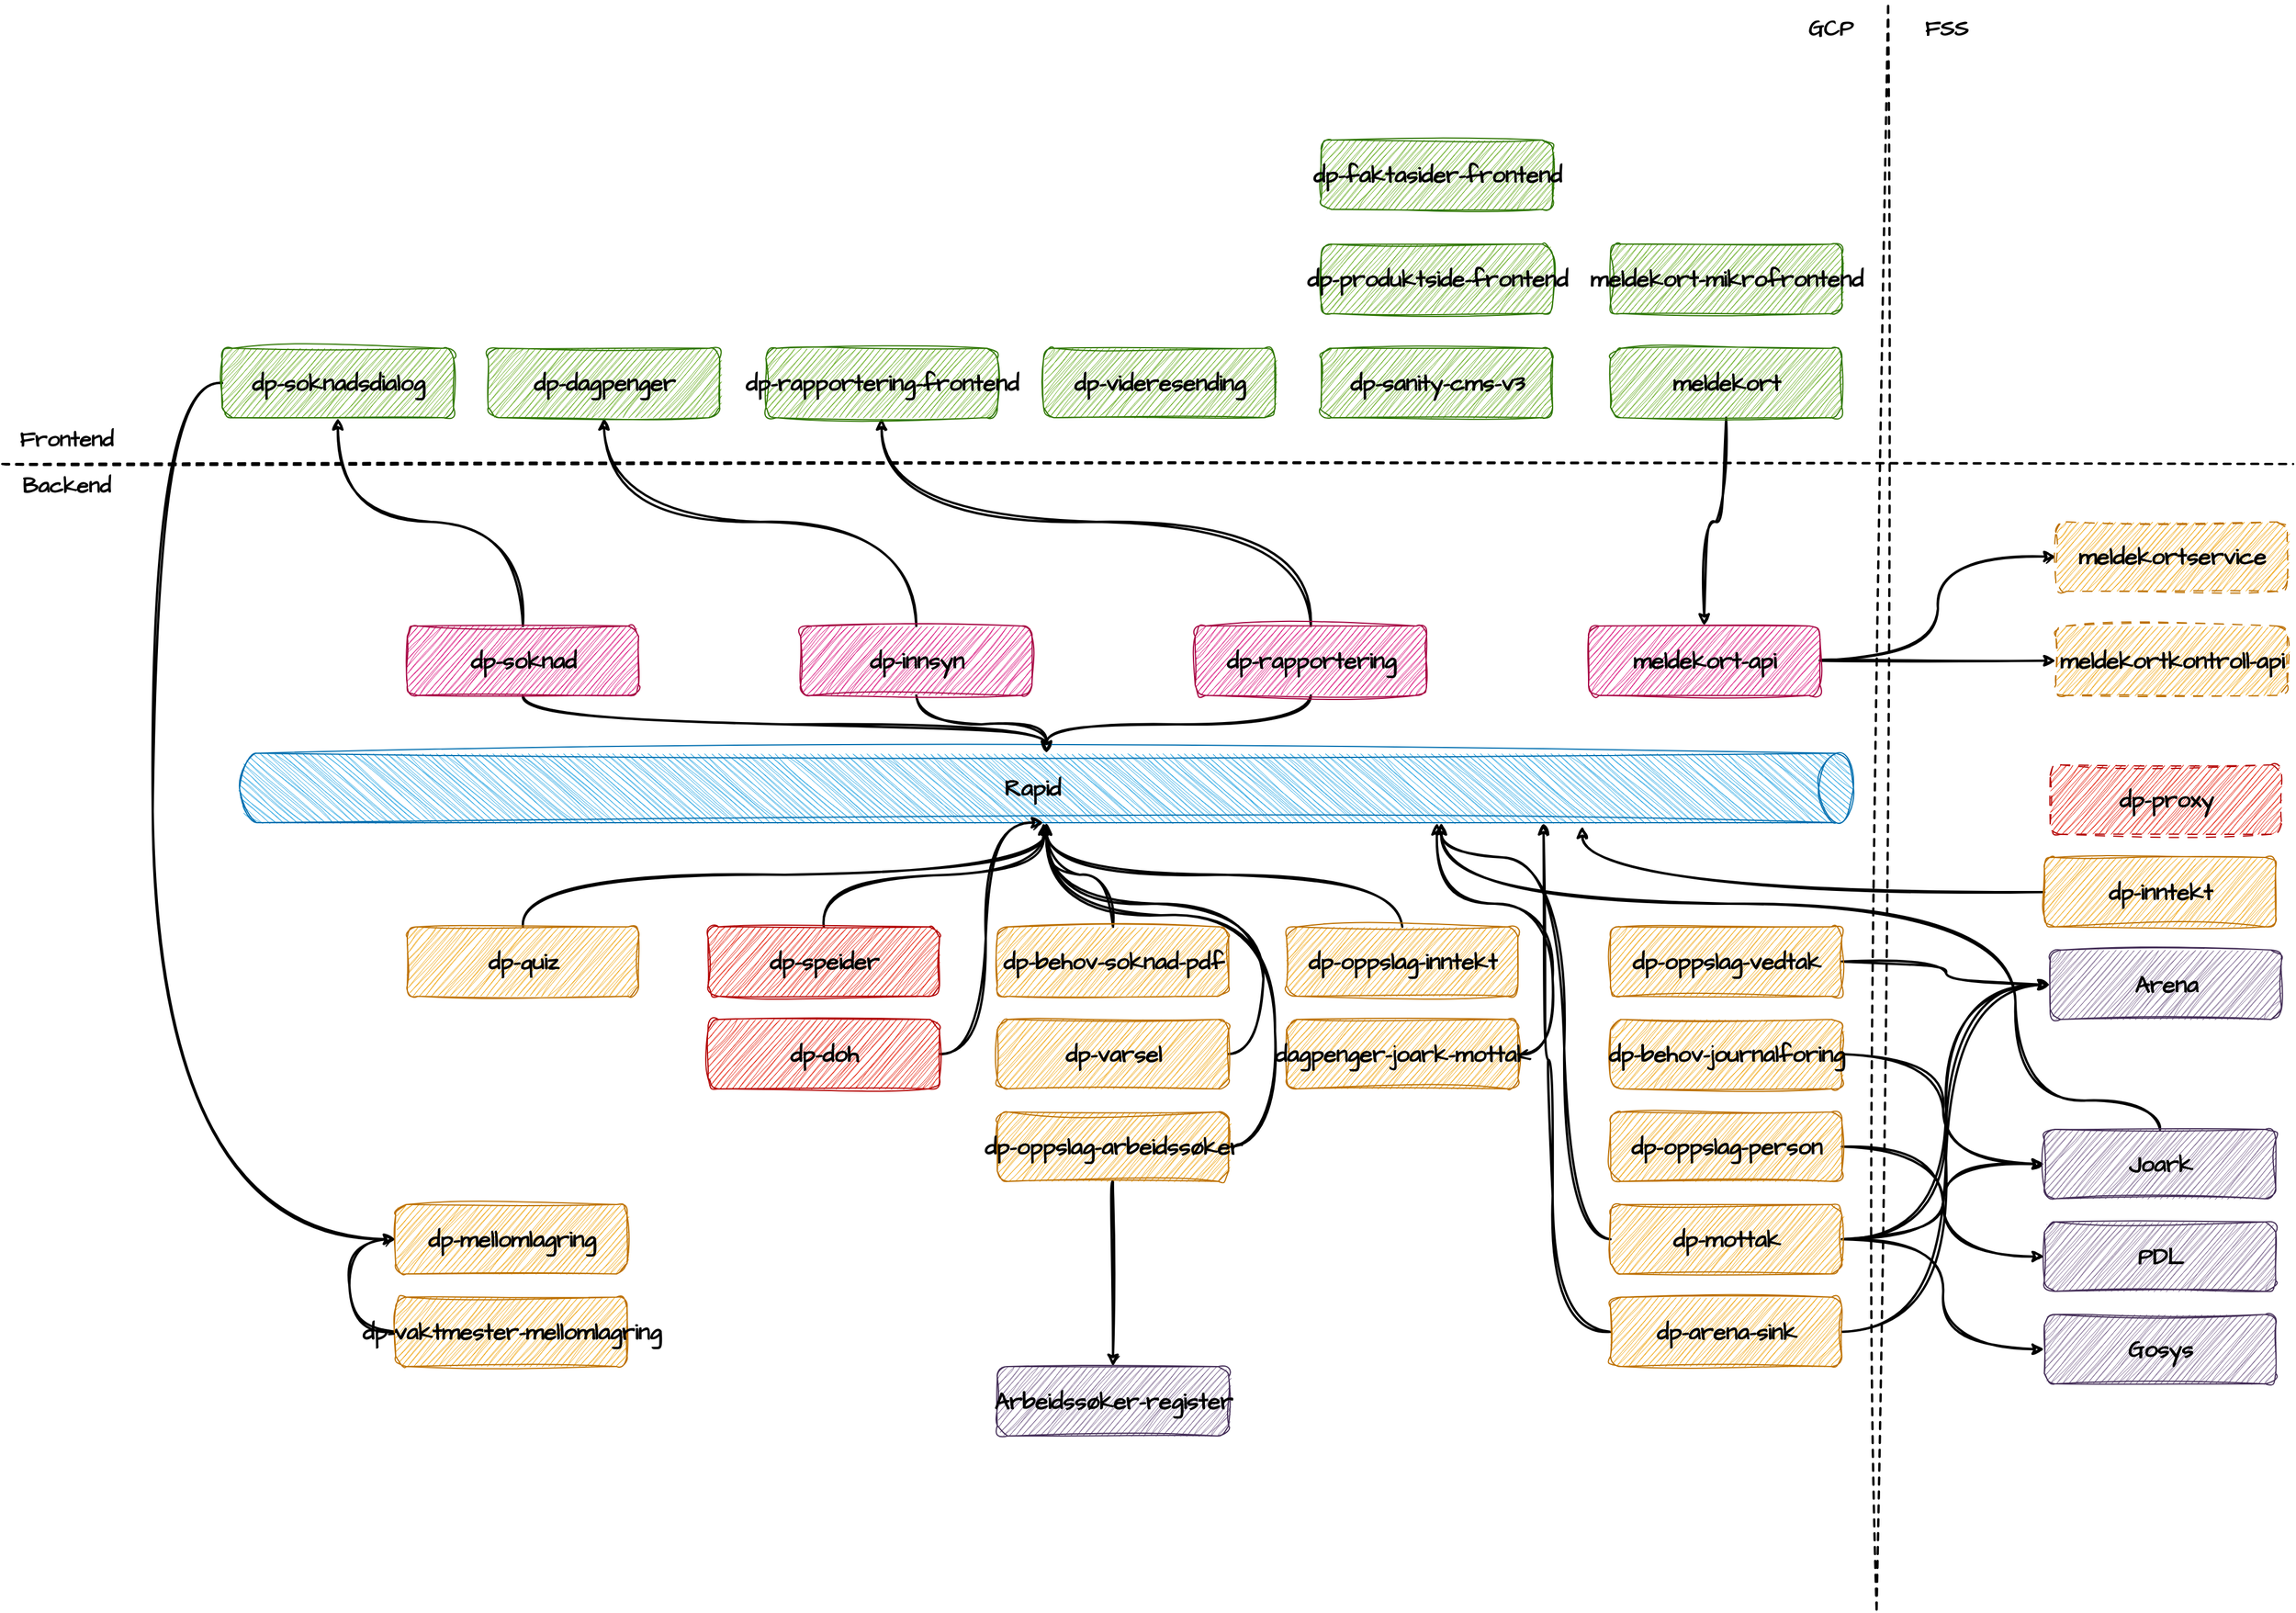 <mxfile pages="1">
    <diagram id="-Lch-_9MEjzNEEFxBhNr" name="Page-1">
        <mxGraphModel dx="3984" dy="2029" grid="1" gridSize="10" guides="1" tooltips="1" connect="1" arrows="1" fold="1" page="1" pageScale="1" pageWidth="827" pageHeight="1169" math="0" shadow="0">
            <root>
                <mxCell id="0"/>
                <mxCell id="1" parent="0"/>
                <mxCell id="87" style="edgeStyle=orthogonalEdgeStyle;curved=1;html=1;entryX=0;entryY=0.5;entryDx=0;entryDy=0;strokeWidth=2;fontSize=20;exitX=0;exitY=0.5;exitDx=0;exitDy=0;sketch=1;curveFitting=1;jiggle=2;fontColor=default;labelBackgroundColor=none;fontFamily=Architects Daughter;fontSource=https%3A%2F%2Ffonts.googleapis.com%2Fcss%3Ffamily%3DArchitects%2BDaughter;" parent="1" source="2" target="13" edge="1">
                    <mxGeometry relative="1" as="geometry">
                        <Array as="points">
                            <mxPoint x="-200" y="-70"/>
                            <mxPoint x="-200" y="670"/>
                        </Array>
                    </mxGeometry>
                </mxCell>
                <mxCell id="2" value="dp-soknadsdialog" style="rounded=1;html=1;fillColor=#60a917;fontColor=default;strokeColor=#2D7600;fontSize=20;fontStyle=1;sketch=1;curveFitting=1;jiggle=2;labelBackgroundColor=none;fontFamily=Architects Daughter;fontSource=https%3A%2F%2Ffonts.googleapis.com%2Fcss%3Ffamily%3DArchitects%2BDaughter;" parent="1" vertex="1">
                    <mxGeometry x="-140" y="-100" width="200" height="60" as="geometry"/>
                </mxCell>
                <mxCell id="16" style="edgeStyle=orthogonalEdgeStyle;shape=connector;curved=1;rounded=1;html=1;labelBackgroundColor=none;strokeColor=default;fontFamily=Architects Daughter;fontSize=14;fontColor=default;endArrow=classic;fontStyle=1;strokeWidth=2;sketch=1;curveFitting=1;jiggle=2;fontSource=https%3A%2F%2Ffonts.googleapis.com%2Fcss%3Ffamily%3DArchitects%2BDaughter;" parent="1" source="3" target="15" edge="1">
                    <mxGeometry relative="1" as="geometry"/>
                </mxCell>
                <mxCell id="94" style="edgeStyle=orthogonalEdgeStyle;curved=1;html=1;entryX=0.5;entryY=1;entryDx=0;entryDy=0;strokeWidth=2;fontSize=20;sketch=1;curveFitting=1;jiggle=2;fontColor=default;labelBackgroundColor=none;fontFamily=Architects Daughter;fontSource=https%3A%2F%2Ffonts.googleapis.com%2Fcss%3Ffamily%3DArchitects%2BDaughter;" parent="1" source="3" target="2" edge="1">
                    <mxGeometry relative="1" as="geometry"/>
                </mxCell>
                <mxCell id="3" value="dp-soknad" style="html=1;rounded=1;fillColor=#d80073;fontColor=default;strokeColor=#A50040;fontSize=20;fontStyle=1;sketch=1;curveFitting=1;jiggle=2;labelBackgroundColor=none;fontFamily=Architects Daughter;fontSource=https%3A%2F%2Ffonts.googleapis.com%2Fcss%3Ffamily%3DArchitects%2BDaughter;" parent="1" vertex="1">
                    <mxGeometry x="20" y="140" width="200" height="60" as="geometry"/>
                </mxCell>
                <mxCell id="93" style="edgeStyle=orthogonalEdgeStyle;curved=1;html=1;strokeWidth=2;fontSize=20;sketch=1;curveFitting=1;jiggle=2;fontColor=default;labelBackgroundColor=none;fontFamily=Architects Daughter;fontSource=https%3A%2F%2Ffonts.googleapis.com%2Fcss%3Ffamily%3DArchitects%2BDaughter;" parent="1" source="5" target="15" edge="1">
                    <mxGeometry relative="1" as="geometry"/>
                </mxCell>
                <mxCell id="5" value="dp-quiz" style="html=1;rounded=1;fillColor=#f0a30a;fontColor=default;strokeColor=#BD7000;fontSize=20;fontStyle=1;sketch=1;curveFitting=1;jiggle=2;labelBackgroundColor=none;fontFamily=Architects Daughter;fontSource=https%3A%2F%2Ffonts.googleapis.com%2Fcss%3Ffamily%3DArchitects%2BDaughter;" parent="1" vertex="1">
                    <mxGeometry x="20" y="400" width="200" height="60" as="geometry"/>
                </mxCell>
                <mxCell id="19" style="edgeStyle=orthogonalEdgeStyle;shape=connector;curved=1;rounded=1;html=1;entryX=1;entryY=0.5;entryDx=0;entryDy=0;entryPerimeter=0;labelBackgroundColor=none;strokeColor=default;fontFamily=Architects Daughter;fontSize=14;fontColor=default;endArrow=classic;fontStyle=1;strokeWidth=2;sketch=1;curveFitting=1;jiggle=2;fontSource=https%3A%2F%2Ffonts.googleapis.com%2Fcss%3Ffamily%3DArchitects%2BDaughter;" parent="1" source="7" target="15" edge="1">
                    <mxGeometry relative="1" as="geometry"/>
                </mxCell>
                <mxCell id="7" value="dp-behov-soknad-pdf" style="html=1;rounded=1;fillColor=#f0a30a;fontColor=default;strokeColor=#BD7000;fontSize=20;fontStyle=1;sketch=1;curveFitting=1;jiggle=2;labelBackgroundColor=none;fontFamily=Architects Daughter;fontSource=https%3A%2F%2Ffonts.googleapis.com%2Fcss%3Ffamily%3DArchitects%2BDaughter;" parent="1" vertex="1">
                    <mxGeometry x="530" y="400" width="200" height="60" as="geometry"/>
                </mxCell>
                <mxCell id="18" style="edgeStyle=orthogonalEdgeStyle;shape=connector;curved=1;rounded=1;html=1;entryX=1;entryY=0.5;entryDx=0;entryDy=0;entryPerimeter=0;labelBackgroundColor=none;strokeColor=default;fontFamily=Architects Daughter;fontSize=14;fontColor=default;endArrow=classic;fontStyle=1;startArrow=none;strokeWidth=2;sketch=1;curveFitting=1;jiggle=2;fontSource=https%3A%2F%2Ffonts.googleapis.com%2Fcss%3Ffamily%3DArchitects%2BDaughter;" parent="1" source="34" target="15" edge="1">
                    <mxGeometry relative="1" as="geometry"/>
                </mxCell>
                <mxCell id="84" style="edgeStyle=orthogonalEdgeStyle;curved=1;html=1;entryX=0;entryY=0.5;entryDx=0;entryDy=0;strokeWidth=2;fontSize=20;sketch=1;curveFitting=1;jiggle=2;fontColor=default;labelBackgroundColor=none;fontFamily=Architects Daughter;fontSource=https%3A%2F%2Ffonts.googleapis.com%2Fcss%3Ffamily%3DArchitects%2BDaughter;" parent="1" source="12" target="25" edge="1">
                    <mxGeometry relative="1" as="geometry"/>
                </mxCell>
                <mxCell id="12" value="dp-behov-journalforing" style="html=1;rounded=1;fillColor=#f0a30a;fontColor=default;strokeColor=#BD7000;fontSize=20;fontStyle=1;sketch=1;curveFitting=1;jiggle=2;labelBackgroundColor=none;fontFamily=Architects Daughter;fontSource=https%3A%2F%2Ffonts.googleapis.com%2Fcss%3Ffamily%3DArchitects%2BDaughter;" parent="1" vertex="1">
                    <mxGeometry x="1060" y="480" width="200" height="60" as="geometry"/>
                </mxCell>
                <mxCell id="13" value="dp-mellomlagring" style="html=1;rounded=1;fillColor=#f0a30a;fontColor=default;strokeColor=#BD7000;fontSize=20;fontStyle=1;sketch=1;curveFitting=1;jiggle=2;labelBackgroundColor=none;fontFamily=Architects Daughter;fontSource=https%3A%2F%2Ffonts.googleapis.com%2Fcss%3Ffamily%3DArchitects%2BDaughter;" parent="1" vertex="1">
                    <mxGeometry x="10" y="640" width="200" height="60" as="geometry"/>
                </mxCell>
                <mxCell id="15" value="Rapid" style="shape=cylinder3;html=1;boundedLbl=1;backgroundOutline=1;size=15;fontFamily=Architects Daughter;fontSize=20;rotation=90;horizontal=0;fillColor=#1ba1e2;strokeColor=#006EAF;fontColor=default;fontStyle=1;sketch=1;curveFitting=1;jiggle=2;labelBackgroundColor=none;fontSource=https%3A%2F%2Ffonts.googleapis.com%2Fcss%3Ffamily%3DArchitects%2BDaughter;" parent="1" vertex="1">
                    <mxGeometry x="542.5" y="-417.5" width="60" height="1395" as="geometry"/>
                </mxCell>
                <mxCell id="102" style="edgeStyle=orthogonalEdgeStyle;curved=1;html=1;entryX=1;entryY=0;entryDx=0;entryDy=356.25;entryPerimeter=0;strokeWidth=2;exitX=0;exitY=0.5;exitDx=0;exitDy=0;sketch=1;curveFitting=1;jiggle=2;fontColor=default;labelBackgroundColor=none;fontFamily=Architects Daughter;fontSource=https%3A%2F%2Ffonts.googleapis.com%2Fcss%3Ffamily%3DArchitects%2BDaughter;" parent="1" source="22" target="15" edge="1">
                    <mxGeometry relative="1" as="geometry">
                        <Array as="points">
                            <mxPoint x="1020" y="670"/>
                            <mxPoint x="1020" y="340"/>
                            <mxPoint x="914" y="340"/>
                        </Array>
                    </mxGeometry>
                </mxCell>
                <mxCell id="105" style="edgeStyle=orthogonalEdgeStyle;curved=1;html=1;entryX=0;entryY=0.5;entryDx=0;entryDy=0;strokeWidth=2;sketch=1;curveFitting=1;jiggle=2;fontColor=default;labelBackgroundColor=none;fontFamily=Architects Daughter;fontSource=https%3A%2F%2Ffonts.googleapis.com%2Fcss%3Ffamily%3DArchitects%2BDaughter;" parent="1" source="22" target="24" edge="1">
                    <mxGeometry relative="1" as="geometry"/>
                </mxCell>
                <mxCell id="106" style="edgeStyle=orthogonalEdgeStyle;curved=1;html=1;entryX=0;entryY=0.5;entryDx=0;entryDy=0;strokeWidth=2;sketch=1;curveFitting=1;jiggle=2;fontColor=default;labelBackgroundColor=none;fontFamily=Architects Daughter;fontSource=https%3A%2F%2Ffonts.googleapis.com%2Fcss%3Ffamily%3DArchitects%2BDaughter;" parent="1" source="22" target="25" edge="1">
                    <mxGeometry relative="1" as="geometry"/>
                </mxCell>
                <mxCell id="107" style="edgeStyle=orthogonalEdgeStyle;curved=1;html=1;entryX=0;entryY=0.5;entryDx=0;entryDy=0;strokeWidth=2;sketch=1;curveFitting=1;jiggle=2;fontColor=default;labelBackgroundColor=none;fontFamily=Architects Daughter;fontSource=https%3A%2F%2Ffonts.googleapis.com%2Fcss%3Ffamily%3DArchitects%2BDaughter;" parent="1" source="22" target="23" edge="1">
                    <mxGeometry relative="1" as="geometry"/>
                </mxCell>
                <mxCell id="22" value="dp-mottak" style="html=1;rounded=1;fillColor=#f0a30a;fontColor=default;strokeColor=#BD7000;fontSize=20;fontStyle=1;sketch=1;curveFitting=1;jiggle=2;labelBackgroundColor=none;fontFamily=Architects Daughter;fontSource=https%3A%2F%2Ffonts.googleapis.com%2Fcss%3Ffamily%3DArchitects%2BDaughter;" parent="1" vertex="1">
                    <mxGeometry x="1060" y="640" width="200" height="60" as="geometry"/>
                </mxCell>
                <mxCell id="23" value="Arena" style="rounded=1;html=1;fontFamily=Architects Daughter;fontSize=20;fontColor=default;fillColor=#76608a;strokeColor=#432D57;fontStyle=1;sketch=1;curveFitting=1;jiggle=2;labelBackgroundColor=none;fontSource=https%3A%2F%2Ffonts.googleapis.com%2Fcss%3Ffamily%3DArchitects%2BDaughter;" parent="1" vertex="1">
                    <mxGeometry x="1440" y="420" width="200" height="60" as="geometry"/>
                </mxCell>
                <mxCell id="24" value="Gosys" style="rounded=1;html=1;fontFamily=Architects Daughter;fontSize=20;fontColor=default;fillColor=#76608a;strokeColor=#432D57;fontStyle=1;sketch=1;curveFitting=1;jiggle=2;labelBackgroundColor=none;fontSource=https%3A%2F%2Ffonts.googleapis.com%2Fcss%3Ffamily%3DArchitects%2BDaughter;" parent="1" vertex="1">
                    <mxGeometry x="1435" y="735" width="200" height="60" as="geometry"/>
                </mxCell>
                <mxCell id="99" style="edgeStyle=orthogonalEdgeStyle;curved=1;html=1;entryX=1;entryY=0;entryDx=0;entryDy=356.25;entryPerimeter=0;strokeWidth=2;exitX=0.5;exitY=0;exitDx=0;exitDy=0;sketch=1;curveFitting=1;jiggle=2;fontColor=default;labelBackgroundColor=none;fontFamily=Architects Daughter;fontSource=https%3A%2F%2Ffonts.googleapis.com%2Fcss%3Ffamily%3DArchitects%2BDaughter;" parent="1" source="25" target="15" edge="1">
                    <mxGeometry relative="1" as="geometry">
                        <Array as="points">
                            <mxPoint x="1535" y="550"/>
                            <mxPoint x="1410" y="550"/>
                            <mxPoint x="1410" y="380"/>
                            <mxPoint x="914" y="380"/>
                        </Array>
                    </mxGeometry>
                </mxCell>
                <mxCell id="25" value="Joark" style="rounded=1;html=1;fontFamily=Architects Daughter;fontSize=20;fontColor=default;fillColor=#76608a;strokeColor=#432D57;fontStyle=1;sketch=1;curveFitting=1;jiggle=2;labelBackgroundColor=none;fontSource=https%3A%2F%2Ffonts.googleapis.com%2Fcss%3Ffamily%3DArchitects%2BDaughter;" parent="1" vertex="1">
                    <mxGeometry x="1435" y="575" width="200" height="60" as="geometry"/>
                </mxCell>
                <mxCell id="100" style="edgeStyle=orthogonalEdgeStyle;curved=1;html=1;strokeWidth=2;exitX=1;exitY=0.5;exitDx=0;exitDy=0;sketch=1;curveFitting=1;jiggle=2;fontColor=default;labelBackgroundColor=none;fontFamily=Architects Daughter;fontSource=https%3A%2F%2Ffonts.googleapis.com%2Fcss%3Ffamily%3DArchitects%2BDaughter;" parent="1" source="27" edge="1">
                    <mxGeometry relative="1" as="geometry">
                        <mxPoint x="910" y="310" as="targetPoint"/>
                        <Array as="points">
                            <mxPoint x="1010" y="510"/>
                            <mxPoint x="1010" y="380"/>
                            <mxPoint x="910" y="380"/>
                        </Array>
                    </mxGeometry>
                </mxCell>
                <mxCell id="27" value="dagpenger-joark-mottak" style="rounded=1;html=1;fontFamily=Architects Daughter;fontSize=20;fontColor=default;fillColor=#f0a30a;strokeColor=#BD7000;fontStyle=1;sketch=1;curveFitting=1;jiggle=2;labelBackgroundColor=none;fontSource=https%3A%2F%2Ffonts.googleapis.com%2Fcss%3Ffamily%3DArchitects%2BDaughter;" parent="1" vertex="1">
                    <mxGeometry x="780" y="480" width="200" height="60" as="geometry"/>
                </mxCell>
                <mxCell id="83" style="edgeStyle=orthogonalEdgeStyle;curved=1;html=1;entryX=0;entryY=0.5;entryDx=0;entryDy=0;strokeWidth=2;fontSize=20;sketch=1;curveFitting=1;jiggle=2;fontColor=default;labelBackgroundColor=none;fontFamily=Architects Daughter;fontSource=https%3A%2F%2Ffonts.googleapis.com%2Fcss%3Ffamily%3DArchitects%2BDaughter;" parent="1" source="28" target="29" edge="1">
                    <mxGeometry relative="1" as="geometry"/>
                </mxCell>
                <mxCell id="28" value="dp-oppslag-person" style="rounded=1;html=1;fontFamily=Architects Daughter;fontSize=20;fontColor=default;fillColor=#f0a30a;strokeColor=#BD7000;fontStyle=1;sketch=1;curveFitting=1;jiggle=2;labelBackgroundColor=none;fontSource=https%3A%2F%2Ffonts.googleapis.com%2Fcss%3Ffamily%3DArchitects%2BDaughter;" parent="1" vertex="1">
                    <mxGeometry x="1060" y="560" width="200" height="60" as="geometry"/>
                </mxCell>
                <mxCell id="29" value="PDL" style="rounded=1;html=1;fontFamily=Architects Daughter;fontSize=20;fontColor=default;fillColor=#76608a;strokeColor=#432D57;fontStyle=1;sketch=1;curveFitting=1;jiggle=2;labelBackgroundColor=none;fontSource=https%3A%2F%2Ffonts.googleapis.com%2Fcss%3Ffamily%3DArchitects%2BDaughter;" parent="1" vertex="1">
                    <mxGeometry x="1435" y="655" width="200" height="60" as="geometry"/>
                </mxCell>
                <mxCell id="92" style="edgeStyle=orthogonalEdgeStyle;curved=1;html=1;entryX=0.5;entryY=0;entryDx=0;entryDy=0;strokeWidth=2;fontSize=20;sketch=1;curveFitting=1;jiggle=2;fontColor=default;labelBackgroundColor=none;fontFamily=Architects Daughter;fontSource=https%3A%2F%2Ffonts.googleapis.com%2Fcss%3Ffamily%3DArchitects%2BDaughter;" parent="1" source="31" target="32" edge="1">
                    <mxGeometry relative="1" as="geometry"/>
                </mxCell>
                <mxCell id="96" style="edgeStyle=orthogonalEdgeStyle;curved=1;html=1;entryX=1;entryY=0.5;entryDx=0;entryDy=0;entryPerimeter=0;strokeWidth=2;exitX=1;exitY=0.5;exitDx=0;exitDy=0;sketch=1;curveFitting=1;jiggle=2;fontColor=default;labelBackgroundColor=none;fontFamily=Architects Daughter;fontSource=https%3A%2F%2Ffonts.googleapis.com%2Fcss%3Ffamily%3DArchitects%2BDaughter;" parent="1" source="31" target="15" edge="1">
                    <mxGeometry relative="1" as="geometry">
                        <Array as="points">
                            <mxPoint x="770" y="590"/>
                            <mxPoint x="770" y="390"/>
                            <mxPoint x="573" y="390"/>
                        </Array>
                    </mxGeometry>
                </mxCell>
                <mxCell id="31" value="dp-oppslag-arbeidssøker" style="rounded=1;html=1;fontFamily=Architects Daughter;fontSize=20;fontColor=default;fillColor=#f0a30a;strokeColor=#BD7000;fontStyle=1;sketch=1;curveFitting=1;jiggle=2;labelBackgroundColor=none;fontSource=https%3A%2F%2Ffonts.googleapis.com%2Fcss%3Ffamily%3DArchitects%2BDaughter;" parent="1" vertex="1">
                    <mxGeometry x="530" y="560" width="200" height="60" as="geometry"/>
                </mxCell>
                <mxCell id="32" value="Arbeidssøker-register" style="rounded=1;html=1;fontFamily=Architects Daughter;fontSize=20;fontColor=default;fillColor=#76608a;strokeColor=#432D57;fontStyle=1;sketch=1;curveFitting=1;jiggle=2;labelBackgroundColor=none;fontSource=https%3A%2F%2Ffonts.googleapis.com%2Fcss%3Ffamily%3DArchitects%2BDaughter;" parent="1" vertex="1">
                    <mxGeometry x="530" y="780" width="200" height="60" as="geometry"/>
                </mxCell>
                <mxCell id="108" style="edgeStyle=orthogonalEdgeStyle;curved=1;html=1;entryX=1.05;entryY=0.168;entryDx=0;entryDy=0;entryPerimeter=0;strokeWidth=2;exitX=0;exitY=0.5;exitDx=0;exitDy=0;sketch=1;curveFitting=1;jiggle=2;fontColor=default;labelBackgroundColor=none;fontFamily=Architects Daughter;fontSource=https%3A%2F%2Ffonts.googleapis.com%2Fcss%3Ffamily%3DArchitects%2BDaughter;" parent="1" source="35" target="15" edge="1">
                    <mxGeometry relative="1" as="geometry">
                        <Array as="points">
                            <mxPoint x="1036" y="370"/>
                        </Array>
                    </mxGeometry>
                </mxCell>
                <mxCell id="35" value="dp-inntekt" style="html=1;fontSize=20;rounded=1;fillColor=#f0a30a;fontColor=default;strokeColor=#BD7000;fontStyle=1;sketch=1;curveFitting=1;jiggle=2;labelBackgroundColor=none;fontFamily=Architects Daughter;fontSource=https%3A%2F%2Ffonts.googleapis.com%2Fcss%3Ffamily%3DArchitects%2BDaughter;" parent="1" vertex="1">
                    <mxGeometry x="1435" y="340" width="200" height="60" as="geometry"/>
                </mxCell>
                <mxCell id="89" style="edgeStyle=orthogonalEdgeStyle;curved=1;html=1;entryX=0;entryY=0.5;entryDx=0;entryDy=0;strokeWidth=2;fontSize=20;sketch=1;curveFitting=1;jiggle=2;fontColor=default;labelBackgroundColor=none;fontFamily=Architects Daughter;fontSource=https%3A%2F%2Ffonts.googleapis.com%2Fcss%3Ffamily%3DArchitects%2BDaughter;" parent="1" source="37" target="23" edge="1">
                    <mxGeometry relative="1" as="geometry"/>
                </mxCell>
                <mxCell id="37" value="dp-oppslag-vedtak" style="html=1;fontSize=20;rounded=1;fillColor=#f0a30a;fontColor=default;strokeColor=#BD7000;fontStyle=1;sketch=1;curveFitting=1;jiggle=2;labelBackgroundColor=none;fontFamily=Architects Daughter;fontSource=https%3A%2F%2Ffonts.googleapis.com%2Fcss%3Ffamily%3DArchitects%2BDaughter;" parent="1" vertex="1">
                    <mxGeometry x="1060" y="400" width="200" height="60" as="geometry"/>
                </mxCell>
                <mxCell id="42" value="" style="edgeStyle=orthogonalEdgeStyle;shape=connector;curved=1;rounded=1;html=1;entryX=0.5;entryY=1;entryDx=0;entryDy=0;labelBackgroundColor=none;strokeColor=default;fontFamily=Architects Daughter;fontSize=10;fontColor=default;endArrow=classic;fontStyle=0;exitX=0.5;exitY=0;exitDx=0;exitDy=0;strokeWidth=2;sketch=1;curveFitting=1;jiggle=2;fontSource=https%3A%2F%2Ffonts.googleapis.com%2Fcss%3Ffamily%3DArchitects%2BDaughter;" parent="1" source="39" target="40" edge="1">
                    <mxGeometry relative="1" as="geometry"/>
                </mxCell>
                <mxCell id="109" style="edgeStyle=orthogonalEdgeStyle;curved=1;html=1;entryX=0;entryY=0.5;entryDx=0;entryDy=0;entryPerimeter=0;strokeWidth=2;sketch=1;curveFitting=1;jiggle=2;fontColor=default;labelBackgroundColor=none;fontFamily=Architects Daughter;fontSource=https%3A%2F%2Ffonts.googleapis.com%2Fcss%3Ffamily%3DArchitects%2BDaughter;" parent="1" source="39" target="15" edge="1">
                    <mxGeometry relative="1" as="geometry"/>
                </mxCell>
                <mxCell id="39" value="dp-innsyn" style="html=1;fontSize=20;rounded=1;fillColor=#d80073;fontColor=default;strokeColor=#A50040;fontStyle=1;sketch=1;curveFitting=1;jiggle=2;labelBackgroundColor=none;fontFamily=Architects Daughter;fontSource=https%3A%2F%2Ffonts.googleapis.com%2Fcss%3Ffamily%3DArchitects%2BDaughter;" parent="1" vertex="1">
                    <mxGeometry x="360" y="140" width="200" height="60" as="geometry"/>
                </mxCell>
                <mxCell id="40" value="dp-dagpenger" style="html=1;rounded=1;fillColor=#60a917;fontColor=default;strokeColor=#2D7600;fontSize=20;fontStyle=1;sketch=1;curveFitting=1;jiggle=2;labelBackgroundColor=none;fontFamily=Architects Daughter;fontSource=https%3A%2F%2Ffonts.googleapis.com%2Fcss%3Ffamily%3DArchitects%2BDaughter;" parent="1" vertex="1">
                    <mxGeometry x="90" y="-100" width="200" height="60" as="geometry"/>
                </mxCell>
                <mxCell id="45" value="" style="edgeStyle=orthogonalEdgeStyle;shape=connector;curved=1;rounded=1;html=1;labelBackgroundColor=none;strokeColor=default;fontFamily=Architects Daughter;fontSize=14;fontColor=default;endArrow=classic;fontStyle=1;exitX=0.5;exitY=0;exitDx=0;exitDy=0;strokeWidth=2;sketch=1;curveFitting=1;jiggle=2;fontSource=https%3A%2F%2Ffonts.googleapis.com%2Fcss%3Ffamily%3DArchitects%2BDaughter;" parent="1" source="43" target="44" edge="1">
                    <mxGeometry relative="1" as="geometry"/>
                </mxCell>
                <mxCell id="46" style="edgeStyle=orthogonalEdgeStyle;shape=connector;curved=1;rounded=1;html=1;entryX=0;entryY=0.5;entryDx=0;entryDy=0;entryPerimeter=0;labelBackgroundColor=none;strokeColor=default;fontFamily=Architects Daughter;fontSize=14;fontColor=default;endArrow=classic;fontStyle=1;strokeWidth=2;sketch=1;curveFitting=1;jiggle=2;fontSource=https%3A%2F%2Ffonts.googleapis.com%2Fcss%3Ffamily%3DArchitects%2BDaughter;" parent="1" source="43" target="15" edge="1">
                    <mxGeometry relative="1" as="geometry"/>
                </mxCell>
                <mxCell id="43" value="dp-rapportering" style="html=1;fontSize=20;rounded=1;fillColor=#d80073;fontColor=default;strokeColor=#A50040;fontStyle=1;sketch=1;curveFitting=1;jiggle=2;labelBackgroundColor=none;fontFamily=Architects Daughter;fontSource=https%3A%2F%2Ffonts.googleapis.com%2Fcss%3Ffamily%3DArchitects%2BDaughter;" parent="1" vertex="1">
                    <mxGeometry x="701" y="140" width="200" height="60" as="geometry"/>
                </mxCell>
                <mxCell id="44" value="dp-rapportering-frontend" style="html=1;fontSize=20;rounded=1;fillColor=#60a917;fontColor=default;strokeColor=#2D7600;fontStyle=1;sketch=1;curveFitting=1;jiggle=2;labelBackgroundColor=none;fontFamily=Architects Daughter;fontSource=https%3A%2F%2Ffonts.googleapis.com%2Fcss%3Ffamily%3DArchitects%2BDaughter;" parent="1" vertex="1">
                    <mxGeometry x="330" y="-100" width="200" height="60" as="geometry"/>
                </mxCell>
                <mxCell id="90" style="edgeStyle=orthogonalEdgeStyle;curved=1;html=1;entryX=0;entryY=0.5;entryDx=0;entryDy=0;strokeWidth=2;fontSize=20;sketch=1;curveFitting=1;jiggle=2;fontColor=default;labelBackgroundColor=none;fontFamily=Architects Daughter;fontSource=https%3A%2F%2Ffonts.googleapis.com%2Fcss%3Ffamily%3DArchitects%2BDaughter;" parent="1" source="47" target="49" edge="1">
                    <mxGeometry relative="1" as="geometry"/>
                </mxCell>
                <mxCell id="91" style="edgeStyle=orthogonalEdgeStyle;curved=1;html=1;entryX=0;entryY=0.5;entryDx=0;entryDy=0;strokeWidth=2;fontSize=20;sketch=1;curveFitting=1;jiggle=2;fontColor=default;labelBackgroundColor=none;fontFamily=Architects Daughter;fontSource=https%3A%2F%2Ffonts.googleapis.com%2Fcss%3Ffamily%3DArchitects%2BDaughter;" parent="1" source="47" target="50" edge="1">
                    <mxGeometry relative="1" as="geometry"/>
                </mxCell>
                <mxCell id="47" value="meldekort-api" style="html=1;fontSize=20;rounded=1;fillColor=#d80073;fontColor=default;strokeColor=#A50040;fontStyle=1;sketch=1;curveFitting=1;jiggle=2;labelBackgroundColor=none;fontFamily=Architects Daughter;fontSource=https%3A%2F%2Ffonts.googleapis.com%2Fcss%3Ffamily%3DArchitects%2BDaughter;" parent="1" vertex="1">
                    <mxGeometry x="1041" y="140" width="200" height="60" as="geometry"/>
                </mxCell>
                <mxCell id="55" value="" style="edgeStyle=orthogonalEdgeStyle;shape=connector;curved=1;rounded=1;html=1;entryX=0.5;entryY=0;entryDx=0;entryDy=0;labelBackgroundColor=none;strokeColor=default;fontFamily=Architects Daughter;fontSize=10;fontColor=default;endArrow=classic;fontStyle=0;strokeWidth=2;sketch=1;curveFitting=1;jiggle=2;fontSource=https%3A%2F%2Ffonts.googleapis.com%2Fcss%3Ffamily%3DArchitects%2BDaughter;" parent="1" source="48" target="47" edge="1">
                    <mxGeometry relative="1" as="geometry"/>
                </mxCell>
                <mxCell id="48" value="meldekort" style="html=1;fontSize=20;rounded=1;fillColor=#60a917;fontColor=default;strokeColor=#2D7600;fontStyle=1;sketch=1;curveFitting=1;jiggle=2;labelBackgroundColor=none;fontFamily=Architects Daughter;fontSource=https%3A%2F%2Ffonts.googleapis.com%2Fcss%3Ffamily%3DArchitects%2BDaughter;" parent="1" vertex="1">
                    <mxGeometry x="1060" y="-100" width="200" height="60" as="geometry"/>
                </mxCell>
                <mxCell id="49" value="meldekortservice" style="html=1;fontSize=20;rounded=1;dashed=1;dashPattern=8 8;fillColor=#f0a30a;fontColor=default;strokeColor=#BD7000;fontStyle=1;sketch=1;curveFitting=1;jiggle=2;labelBackgroundColor=none;fontFamily=Architects Daughter;fontSource=https%3A%2F%2Ffonts.googleapis.com%2Fcss%3Ffamily%3DArchitects%2BDaughter;" parent="1" vertex="1">
                    <mxGeometry x="1445" y="50" width="200" height="60" as="geometry"/>
                </mxCell>
                <mxCell id="50" value="meldekortkontroll-api" style="html=1;fontSize=20;rounded=1;dashed=1;dashPattern=8 8;fillColor=#f0a30a;fontColor=default;strokeColor=#BD7000;fontStyle=1;sketch=1;curveFitting=1;jiggle=2;labelBackgroundColor=none;fontFamily=Architects Daughter;fontSource=https%3A%2F%2Ffonts.googleapis.com%2Fcss%3Ffamily%3DArchitects%2BDaughter;" parent="1" vertex="1">
                    <mxGeometry x="1445" y="140" width="200" height="60" as="geometry"/>
                </mxCell>
                <mxCell id="51" value="dp-proxy" style="html=1;fontSize=20;rounded=1;dashed=1;dashPattern=8 8;fillColor=#e51400;fontColor=default;strokeColor=#B20000;fontStyle=1;sketch=1;curveFitting=1;jiggle=2;labelBackgroundColor=none;fontFamily=Architects Daughter;fontSource=https%3A%2F%2Ffonts.googleapis.com%2Fcss%3Ffamily%3DArchitects%2BDaughter;" parent="1" vertex="1">
                    <mxGeometry x="1440" y="260" width="200" height="60" as="geometry"/>
                </mxCell>
                <mxCell id="97" style="edgeStyle=orthogonalEdgeStyle;curved=1;html=1;strokeWidth=2;exitX=0.5;exitY=0;exitDx=0;exitDy=0;sketch=1;curveFitting=1;jiggle=2;fontColor=default;labelBackgroundColor=none;fontFamily=Architects Daughter;fontSource=https%3A%2F%2Ffonts.googleapis.com%2Fcss%3Ffamily%3DArchitects%2BDaughter;" parent="1" source="52" edge="1">
                    <mxGeometry relative="1" as="geometry">
                        <mxPoint x="570" y="310" as="targetPoint"/>
                    </mxGeometry>
                </mxCell>
                <mxCell id="52" value="dp-speider" style="html=1;fontSize=20;rounded=1;fillColor=#e51400;fontColor=default;strokeColor=#B20000;fontStyle=1;sketch=1;curveFitting=1;jiggle=2;labelBackgroundColor=none;fontFamily=Architects Daughter;fontSource=https%3A%2F%2Ffonts.googleapis.com%2Fcss%3Ffamily%3DArchitects%2BDaughter;" parent="1" vertex="1">
                    <mxGeometry x="280" y="400" width="200" height="60" as="geometry"/>
                </mxCell>
                <mxCell id="98" style="edgeStyle=orthogonalEdgeStyle;curved=1;html=1;strokeWidth=2;sketch=1;curveFitting=1;jiggle=2;fontColor=default;labelBackgroundColor=none;fontFamily=Architects Daughter;fontSource=https%3A%2F%2Ffonts.googleapis.com%2Fcss%3Ffamily%3DArchitects%2BDaughter;" parent="1" source="53" edge="1">
                    <mxGeometry relative="1" as="geometry">
                        <mxPoint x="570" y="310" as="targetPoint"/>
                        <Array as="points">
                            <mxPoint x="520" y="510"/>
                            <mxPoint x="520" y="310"/>
                        </Array>
                    </mxGeometry>
                </mxCell>
                <mxCell id="53" value="dp-doh" style="html=1;fontSize=20;rounded=1;fillColor=#e51400;fontColor=default;strokeColor=#B20000;fontStyle=1;sketch=1;curveFitting=1;jiggle=2;labelBackgroundColor=none;fontFamily=Architects Daughter;fontSource=https%3A%2F%2Ffonts.googleapis.com%2Fcss%3Ffamily%3DArchitects%2BDaughter;" parent="1" vertex="1">
                    <mxGeometry x="280" y="480" width="200" height="60" as="geometry"/>
                </mxCell>
                <mxCell id="85" style="edgeStyle=orthogonalEdgeStyle;curved=1;html=1;entryX=0;entryY=0.5;entryDx=0;entryDy=0;strokeWidth=2;fontSize=20;exitX=0;exitY=0.5;exitDx=0;exitDy=0;sketch=1;curveFitting=1;jiggle=2;fontColor=default;labelBackgroundColor=none;fontFamily=Architects Daughter;fontSource=https%3A%2F%2Ffonts.googleapis.com%2Fcss%3Ffamily%3DArchitects%2BDaughter;" parent="1" source="54" target="13" edge="1">
                    <mxGeometry relative="1" as="geometry">
                        <Array as="points">
                            <mxPoint x="-30" y="750"/>
                            <mxPoint x="-30" y="670"/>
                        </Array>
                    </mxGeometry>
                </mxCell>
                <mxCell id="54" value="dp-vaktmester-mellomlagring" style="html=1;fontSize=20;rounded=1;fillColor=#f0a30a;fontColor=default;strokeColor=#BD7000;fontStyle=1;sketch=1;curveFitting=1;jiggle=2;labelBackgroundColor=none;fontFamily=Architects Daughter;fontSource=https%3A%2F%2Ffonts.googleapis.com%2Fcss%3Ffamily%3DArchitects%2BDaughter;" parent="1" vertex="1">
                    <mxGeometry x="10" y="720" width="200" height="60" as="geometry"/>
                </mxCell>
                <mxCell id="59" value="dp-videresending" style="html=1;fontSize=20;rounded=1;fillColor=#60a917;fontColor=default;strokeColor=#2D7600;fontStyle=1;sketch=1;curveFitting=1;jiggle=2;labelBackgroundColor=none;fontFamily=Architects Daughter;fontSource=https%3A%2F%2Ffonts.googleapis.com%2Fcss%3Ffamily%3DArchitects%2BDaughter;" parent="1" vertex="1">
                    <mxGeometry x="570" y="-100" width="200" height="60" as="geometry"/>
                </mxCell>
                <mxCell id="95" style="edgeStyle=orthogonalEdgeStyle;html=1;entryX=1;entryY=0.5;entryDx=0;entryDy=0;entryPerimeter=0;strokeWidth=2;curved=1;exitX=1;exitY=0.5;exitDx=0;exitDy=0;sketch=1;curveFitting=1;jiggle=2;fontColor=default;labelBackgroundColor=none;fontFamily=Architects Daughter;fontSource=https%3A%2F%2Ffonts.googleapis.com%2Fcss%3Ffamily%3DArchitects%2BDaughter;" parent="1" source="60" target="15" edge="1">
                    <mxGeometry relative="1" as="geometry">
                        <Array as="points">
                            <mxPoint x="760" y="510"/>
                            <mxPoint x="760" y="380"/>
                            <mxPoint x="573" y="380"/>
                        </Array>
                    </mxGeometry>
                </mxCell>
                <mxCell id="60" value="dp-varsel" style="html=1;fontSize=20;rounded=1;fillColor=#f0a30a;fontColor=default;strokeColor=#BD7000;fontStyle=1;sketch=1;curveFitting=1;jiggle=2;labelBackgroundColor=none;fontFamily=Architects Daughter;fontSource=https%3A%2F%2Ffonts.googleapis.com%2Fcss%3Ffamily%3DArchitects%2BDaughter;" parent="1" vertex="1">
                    <mxGeometry x="530" y="480" width="200" height="60" as="geometry"/>
                </mxCell>
                <mxCell id="61" value="dp-sanity-cms-v3" style="html=1;fontSize=20;rounded=1;fillColor=#60a917;fontColor=default;strokeColor=#2D7600;fontStyle=1;sketch=1;curveFitting=1;jiggle=2;labelBackgroundColor=none;fontFamily=Architects Daughter;fontSource=https%3A%2F%2Ffonts.googleapis.com%2Fcss%3Ffamily%3DArchitects%2BDaughter;" parent="1" vertex="1">
                    <mxGeometry x="810" y="-100" width="200" height="60" as="geometry"/>
                </mxCell>
                <mxCell id="103" style="edgeStyle=orthogonalEdgeStyle;curved=1;html=1;entryX=1;entryY=0.192;entryDx=0;entryDy=0;entryPerimeter=0;strokeWidth=2;exitX=0;exitY=0.5;exitDx=0;exitDy=0;sketch=1;curveFitting=1;jiggle=2;fontColor=default;labelBackgroundColor=none;fontFamily=Architects Daughter;fontSource=https%3A%2F%2Ffonts.googleapis.com%2Fcss%3Ffamily%3DArchitects%2BDaughter;" parent="1" source="62" target="15" edge="1">
                    <mxGeometry relative="1" as="geometry">
                        <Array as="points">
                            <mxPoint x="1010" y="750"/>
                            <mxPoint x="1010" y="515"/>
                            <mxPoint x="1002" y="515"/>
                        </Array>
                    </mxGeometry>
                </mxCell>
                <mxCell id="104" style="edgeStyle=orthogonalEdgeStyle;curved=1;html=1;entryX=0;entryY=0.5;entryDx=0;entryDy=0;strokeWidth=2;sketch=1;curveFitting=1;jiggle=2;fontColor=default;labelBackgroundColor=none;fontFamily=Architects Daughter;fontSource=https%3A%2F%2Ffonts.googleapis.com%2Fcss%3Ffamily%3DArchitects%2BDaughter;" parent="1" source="62" target="23" edge="1">
                    <mxGeometry relative="1" as="geometry"/>
                </mxCell>
                <mxCell id="62" value="dp-arena-sink" style="html=1;fontSize=20;rounded=1;fillColor=#f0a30a;fontColor=default;strokeColor=#BD7000;fontStyle=1;sketch=1;curveFitting=1;jiggle=2;labelBackgroundColor=none;fontFamily=Architects Daughter;fontSource=https%3A%2F%2Ffonts.googleapis.com%2Fcss%3Ffamily%3DArchitects%2BDaughter;" parent="1" vertex="1">
                    <mxGeometry x="1060" y="720" width="200" height="60" as="geometry"/>
                </mxCell>
                <mxCell id="72" value="" style="endArrow=none;dashed=1;html=1;fontSize=10;strokeWidth=2;sketch=1;curveFitting=1;jiggle=2;fontColor=default;labelBackgroundColor=none;fontFamily=Architects Daughter;fontSource=https%3A%2F%2Ffonts.googleapis.com%2Fcss%3Ffamily%3DArchitects%2BDaughter;" parent="1" edge="1">
                    <mxGeometry width="50" height="50" relative="1" as="geometry">
                        <mxPoint x="1290" y="990" as="sourcePoint"/>
                        <mxPoint x="1300" y="-400" as="targetPoint"/>
                    </mxGeometry>
                </mxCell>
                <mxCell id="74" value="FSS" style="text;html=1;strokeColor=none;fillColor=none;align=center;verticalAlign=middle;rounded=0;fontSize=19;fontStyle=1;sketch=1;curveFitting=1;jiggle=2;fontColor=default;labelBackgroundColor=none;fontFamily=Architects Daughter;fontSource=https%3A%2F%2Ffonts.googleapis.com%2Fcss%3Ffamily%3DArchitects%2BDaughter;" parent="1" vertex="1">
                    <mxGeometry x="1320" y="-395" width="60" height="40" as="geometry"/>
                </mxCell>
                <mxCell id="75" value="GCP" style="text;html=1;strokeColor=none;fillColor=none;align=center;verticalAlign=middle;rounded=0;fontSize=19;fontStyle=1;sketch=1;curveFitting=1;jiggle=2;fontColor=default;labelBackgroundColor=none;fontFamily=Architects Daughter;fontSource=https%3A%2F%2Ffonts.googleapis.com%2Fcss%3Ffamily%3DArchitects%2BDaughter;" parent="1" vertex="1">
                    <mxGeometry x="1220" y="-395" width="60" height="40" as="geometry"/>
                </mxCell>
                <mxCell id="79" value="" style="endArrow=none;dashed=1;html=1;strokeWidth=2;fontSize=10;curved=1;sketch=1;curveFitting=1;jiggle=2;fontColor=default;labelBackgroundColor=none;fontFamily=Architects Daughter;fontSource=https%3A%2F%2Ffonts.googleapis.com%2Fcss%3Ffamily%3DArchitects%2BDaughter;" parent="1" edge="1">
                    <mxGeometry width="50" height="50" relative="1" as="geometry">
                        <mxPoint x="-330" as="sourcePoint"/>
                        <mxPoint x="1650" as="targetPoint"/>
                    </mxGeometry>
                </mxCell>
                <mxCell id="80" value="Frontend" style="text;html=1;strokeColor=none;fillColor=none;align=center;verticalAlign=middle;rounded=0;fontSize=19;fontStyle=1;sketch=1;curveFitting=1;jiggle=2;fontColor=default;labelBackgroundColor=none;fontFamily=Architects Daughter;fontSource=https%3A%2F%2Ffonts.googleapis.com%2Fcss%3Ffamily%3DArchitects%2BDaughter;" parent="1" vertex="1">
                    <mxGeometry x="-330" y="-40" width="110" height="40" as="geometry"/>
                </mxCell>
                <mxCell id="81" value="Backend" style="text;html=1;strokeColor=none;fillColor=none;align=center;verticalAlign=middle;rounded=0;fontSize=19;fontStyle=1;sketch=1;curveFitting=1;jiggle=2;fontColor=default;labelBackgroundColor=none;fontFamily=Architects Daughter;fontSource=https%3A%2F%2Ffonts.googleapis.com%2Fcss%3Ffamily%3DArchitects%2BDaughter;" parent="1" vertex="1">
                    <mxGeometry x="-330" width="110" height="40" as="geometry"/>
                </mxCell>
                <mxCell id="34" value="dp-oppslag-inntekt" style="rounded=1;html=1;fontFamily=Architects Daughter;fontSize=20;fontColor=default;fillColor=#f0a30a;strokeColor=#BD7000;fontStyle=1;sketch=1;curveFitting=1;jiggle=2;labelBackgroundColor=none;fontSource=https%3A%2F%2Ffonts.googleapis.com%2Fcss%3Ffamily%3DArchitects%2BDaughter;" parent="1" vertex="1">
                    <mxGeometry x="780" y="400" width="200" height="60" as="geometry"/>
                </mxCell>
                <mxCell id="110" value="dp-produktside-frontend" style="html=1;fontSize=20;rounded=1;fillColor=#60a917;fontColor=default;strokeColor=#2D7600;fontStyle=1;sketch=1;curveFitting=1;jiggle=2;labelBackgroundColor=none;fontFamily=Architects Daughter;fontSource=https%3A%2F%2Ffonts.googleapis.com%2Fcss%3Ffamily%3DArchitects%2BDaughter;" parent="1" vertex="1">
                    <mxGeometry x="810" y="-190" width="200" height="60" as="geometry"/>
                </mxCell>
                <mxCell id="112" value="meldekort-mikrofrontend" style="html=1;fontSize=20;rounded=1;fillColor=#60a917;fontColor=default;strokeColor=#2D7600;fontStyle=1;sketch=1;curveFitting=1;jiggle=2;labelBackgroundColor=none;fontFamily=Architects Daughter;fontSource=https%3A%2F%2Ffonts.googleapis.com%2Fcss%3Ffamily%3DArchitects%2BDaughter;" parent="1" vertex="1">
                    <mxGeometry x="1060" y="-190" width="200" height="60" as="geometry"/>
                </mxCell>
                <mxCell id="113" value="dp-faktasider-frontend" style="html=1;fontSize=20;rounded=1;fillColor=#60a917;fontColor=default;strokeColor=#2D7600;fontStyle=1;sketch=1;curveFitting=1;jiggle=2;labelBackgroundColor=none;fontFamily=Architects Daughter;fontSource=https%3A%2F%2Ffonts.googleapis.com%2Fcss%3Ffamily%3DArchitects%2BDaughter;" vertex="1" parent="1">
                    <mxGeometry x="810" y="-280" width="200" height="60" as="geometry"/>
                </mxCell>
            </root>
        </mxGraphModel>
    </diagram>
</mxfile>